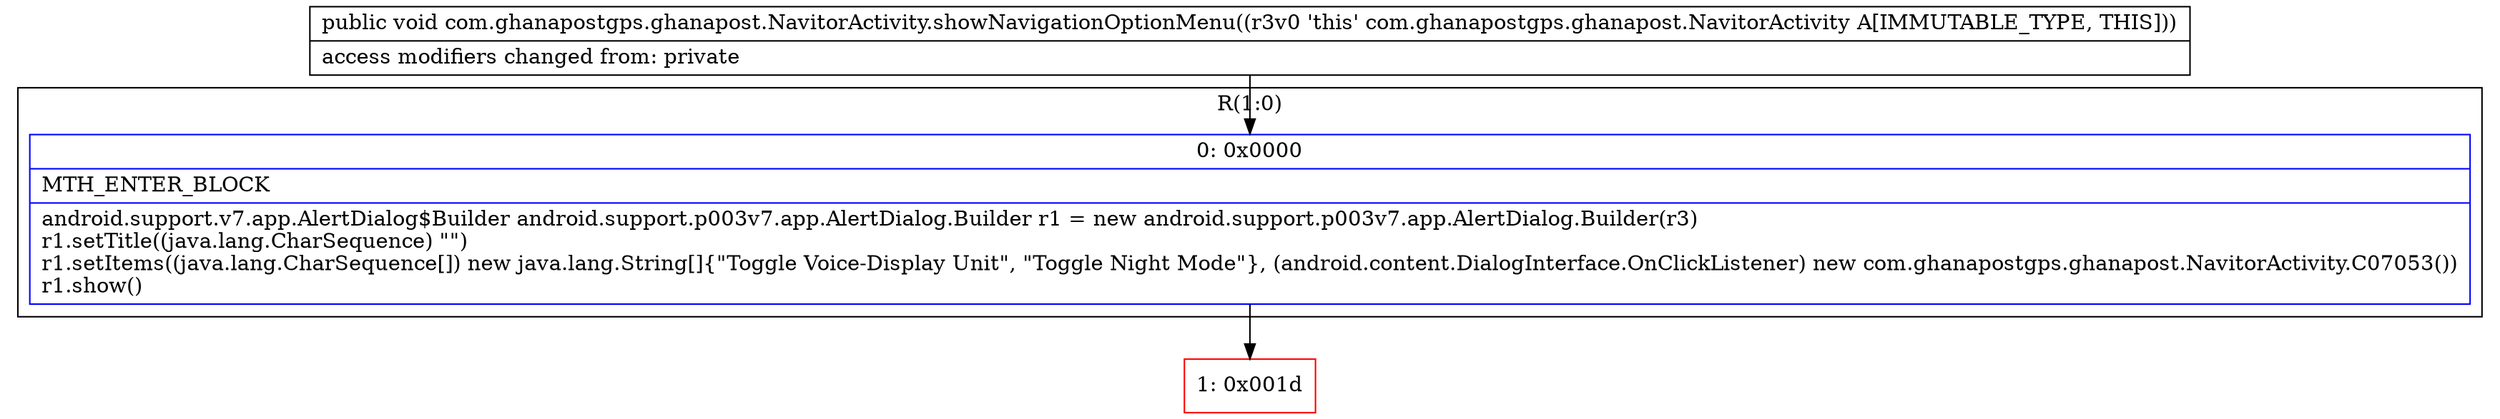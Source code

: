 digraph "CFG forcom.ghanapostgps.ghanapost.NavitorActivity.showNavigationOptionMenu()V" {
subgraph cluster_Region_1795398426 {
label = "R(1:0)";
node [shape=record,color=blue];
Node_0 [shape=record,label="{0\:\ 0x0000|MTH_ENTER_BLOCK\l|android.support.v7.app.AlertDialog$Builder android.support.p003v7.app.AlertDialog.Builder r1 = new android.support.p003v7.app.AlertDialog.Builder(r3)\lr1.setTitle((java.lang.CharSequence) \"\")\lr1.setItems((java.lang.CharSequence[]) new java.lang.String[]\{\"Toggle Voice\-Display Unit\", \"Toggle Night Mode\"\}, (android.content.DialogInterface.OnClickListener) new com.ghanapostgps.ghanapost.NavitorActivity.C07053())\lr1.show()\l}"];
}
Node_1 [shape=record,color=red,label="{1\:\ 0x001d}"];
MethodNode[shape=record,label="{public void com.ghanapostgps.ghanapost.NavitorActivity.showNavigationOptionMenu((r3v0 'this' com.ghanapostgps.ghanapost.NavitorActivity A[IMMUTABLE_TYPE, THIS]))  | access modifiers changed from: private\l}"];
MethodNode -> Node_0;
Node_0 -> Node_1;
}

